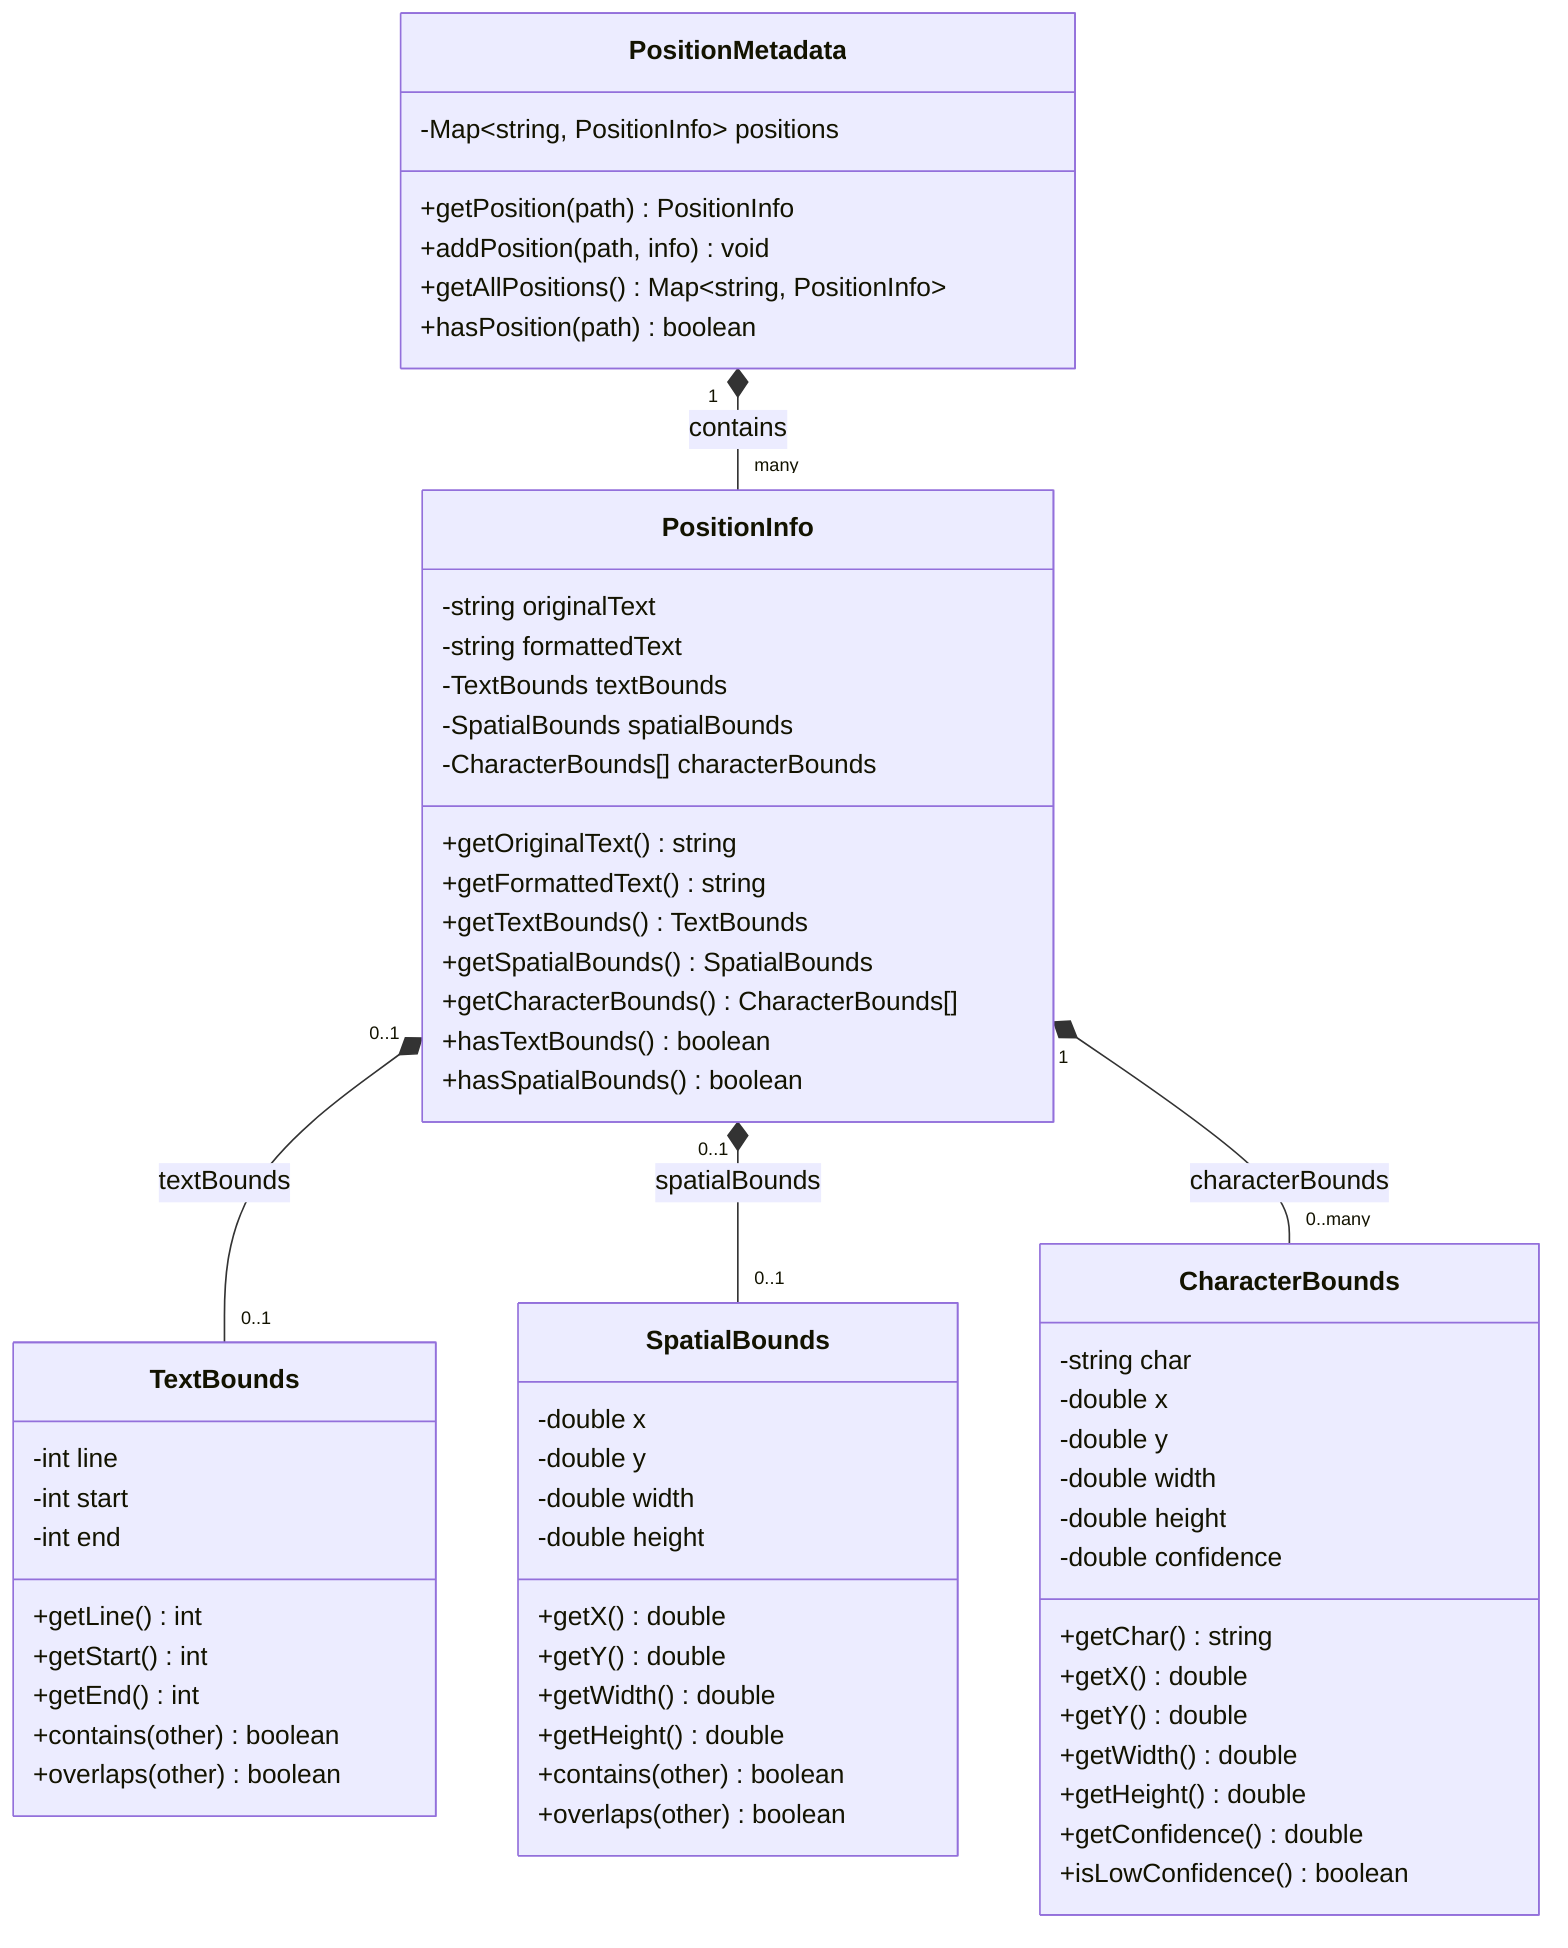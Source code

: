 classDiagram
    class PositionMetadata {
        -Map~string, PositionInfo~ positions
        +getPosition(path) PositionInfo
        +addPosition(path, info) void
        +getAllPositions() Map~string, PositionInfo~
        +hasPosition(path) boolean
    }

    class PositionInfo {
        -string originalText
        -string formattedText
        -TextBounds textBounds
        -SpatialBounds spatialBounds
        -CharacterBounds[] characterBounds
        +getOriginalText() string
        +getFormattedText() string
        +getTextBounds() TextBounds
        +getSpatialBounds() SpatialBounds
        +getCharacterBounds() CharacterBounds[]
        +hasTextBounds() boolean
        +hasSpatialBounds() boolean
    }

    class TextBounds {
        -int line
        -int start
        -int end
        +getLine() int
        +getStart() int
        +getEnd() int
        +contains(other) boolean
        +overlaps(other) boolean
    }

    class SpatialBounds {
        -double x
        -double y
        -double width
        -double height
        +getX() double
        +getY() double
        +getWidth() double
        +getHeight() double
        +contains(other) boolean
        +overlaps(other) boolean
    }

    class CharacterBounds {
        -string char
        -double x
        -double y
        -double width
        -double height
        -double confidence
        +getChar() string
        +getX() double
        +getY() double
        +getWidth() double
        +getHeight() double
        +getConfidence() double
        +isLowConfidence() boolean
    }

%% Relationships
    PositionMetadata "1" *-- "many" PositionInfo : contains
    PositionInfo "0..1" *-- "0..1" TextBounds : textBounds
    PositionInfo "0..1" *-- "0..1" SpatialBounds : spatialBounds
    PositionInfo "1" *-- "0..many" CharacterBounds : characterBounds
